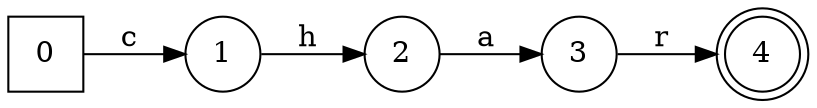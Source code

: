 digraph Generadochar {
rankdir=LR;
0 [ shape=square]
1 [ shape=circle]
2 [ shape=circle]
3 [ shape=circle]
4 [ shape=doublecircle]
0->1[label="c "]
1->2[label="h "]
2->3[label="a "]
3->4[label="r "]
}
